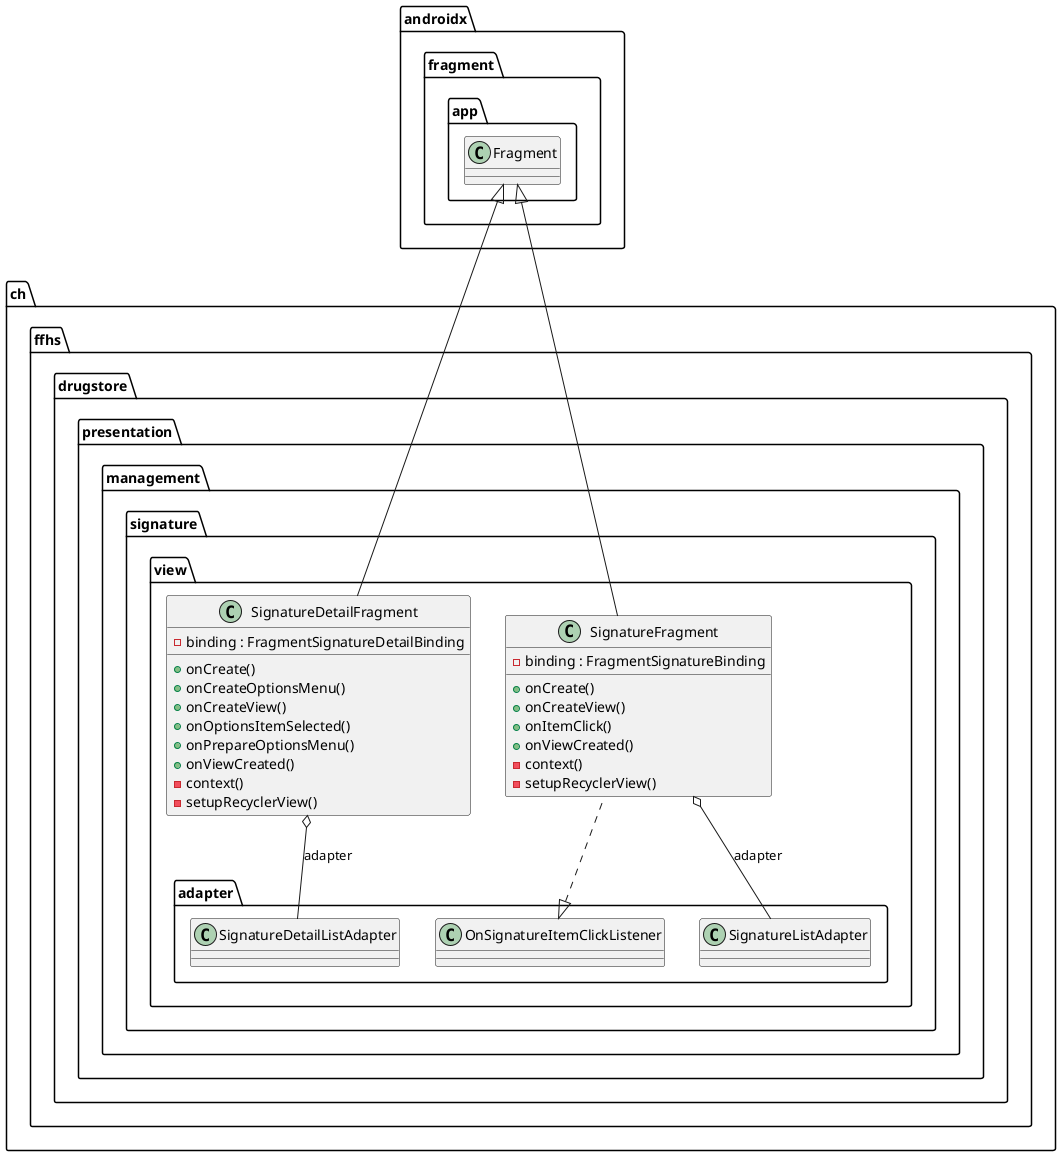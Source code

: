 @startuml

  namespace ch.ffhs.drugstore {
    namespace presentation {
      namespace management {
        namespace signature.view {
          class ch.ffhs.drugstore.presentation.management.signature.view.SignatureDetailFragment {
              - binding : FragmentSignatureDetailBinding
              + onCreate()
              + onCreateOptionsMenu()
              + onCreateView()
              + onOptionsItemSelected()
              + onPrepareOptionsMenu()
              + onViewCreated()
              - context()
              - setupRecyclerView()
          }
        }
      }
    }
  }
  

  namespace ch.ffhs.drugstore {
    namespace presentation {
      namespace management {
        namespace signature.view {
          class ch.ffhs.drugstore.presentation.management.signature.view.SignatureFragment {
              - binding : FragmentSignatureBinding
              + onCreate()
              + onCreateView()
              + onItemClick()
              + onViewCreated()
              - context()
              - setupRecyclerView()
          }
        }
      }
    }
  }
  

  ch.ffhs.drugstore.presentation.management.signature.view.SignatureDetailFragment -up-|> androidx.fragment.app.Fragment
  ch.ffhs.drugstore.presentation.management.signature.view.SignatureDetailFragment o-- ch.ffhs.drugstore.presentation.management.signature.view.adapter.SignatureDetailListAdapter : adapter
  ch.ffhs.drugstore.presentation.management.signature.view.SignatureFragment .up.|> ch.ffhs.drugstore.presentation.management.signature.view.adapter.OnSignatureItemClickListener
  ch.ffhs.drugstore.presentation.management.signature.view.SignatureFragment -up-|> androidx.fragment.app.Fragment
  ch.ffhs.drugstore.presentation.management.signature.view.SignatureFragment o-- ch.ffhs.drugstore.presentation.management.signature.view.adapter.SignatureListAdapter : adapter


@enduml
